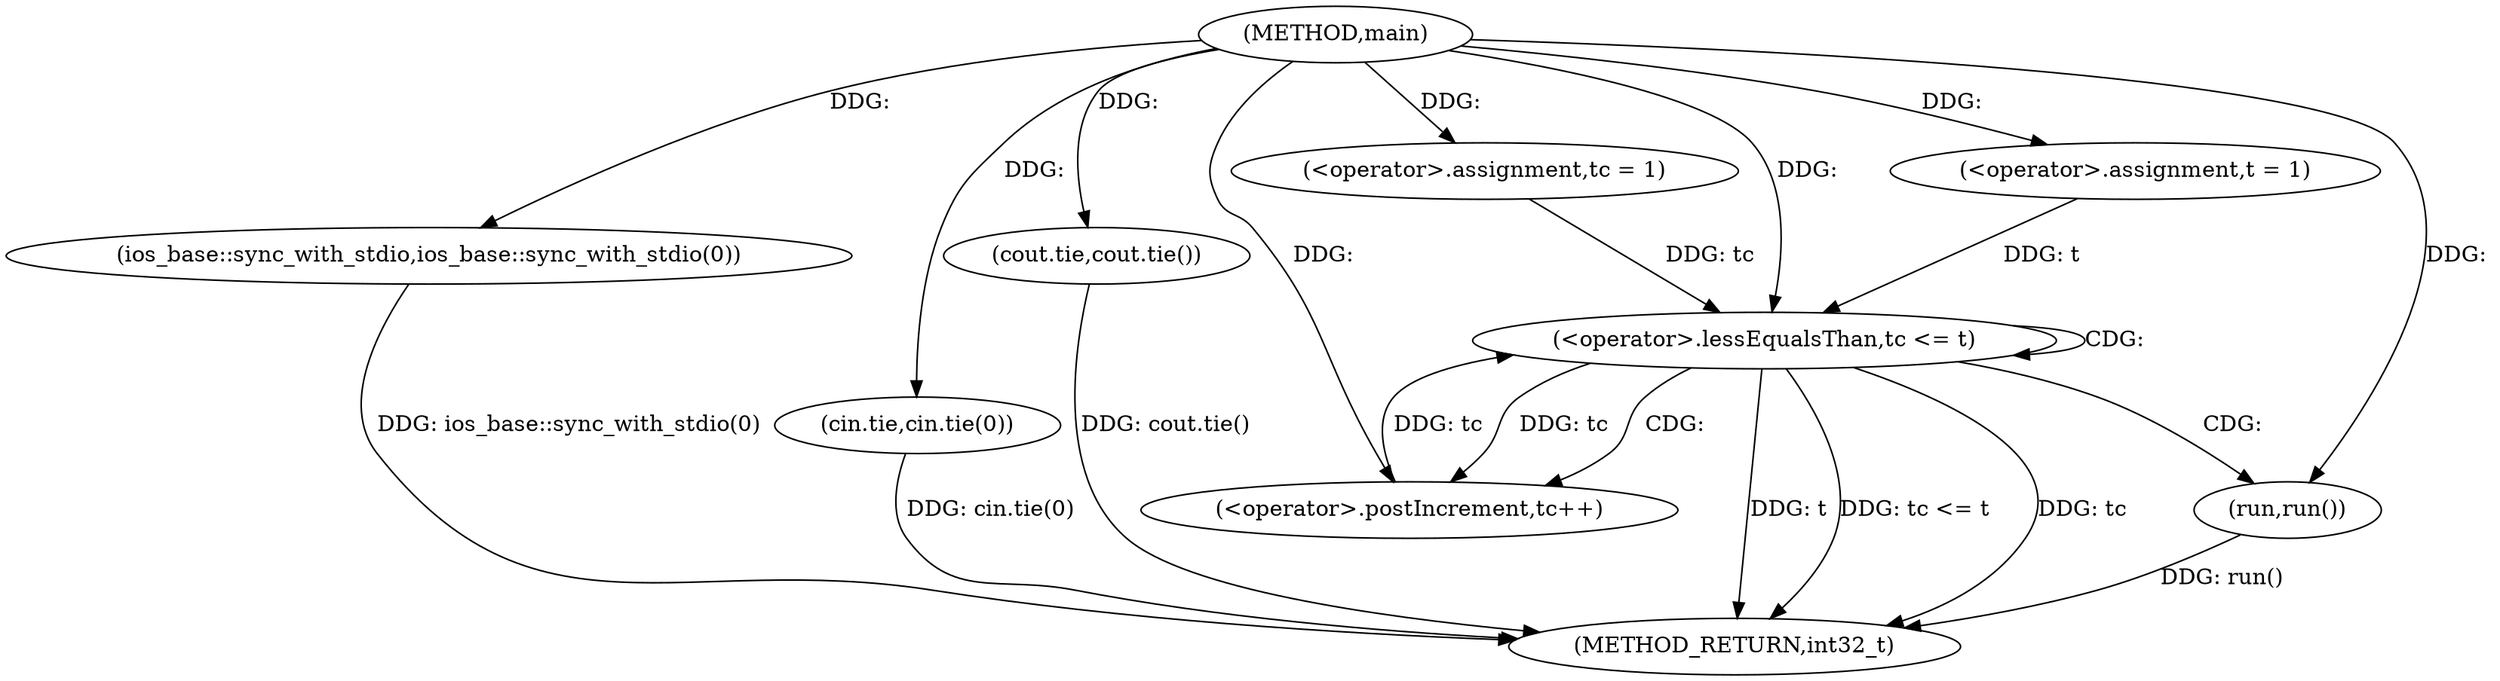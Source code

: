digraph "main" {  
"1000408" [label = "(METHOD,main)" ]
"1000432" [label = "(METHOD_RETURN,int32_t)" ]
"1000410" [label = "(ios_base::sync_with_stdio,ios_base::sync_with_stdio(0))" ]
"1000417" [label = "(<operator>.assignment,t = 1)" ]
"1000413" [label = "(cin.tie,cin.tie(0))" ]
"1000415" [label = "(cout.tie,cout.tie())" ]
"1000422" [label = "(<operator>.assignment,tc = 1)" ]
"1000425" [label = "(<operator>.lessEqualsThan,tc <= t)" ]
"1000428" [label = "(<operator>.postIncrement,tc++)" ]
"1000431" [label = "(run,run())" ]
  "1000410" -> "1000432"  [ label = "DDG: ios_base::sync_with_stdio(0)"] 
  "1000413" -> "1000432"  [ label = "DDG: cin.tie(0)"] 
  "1000415" -> "1000432"  [ label = "DDG: cout.tie()"] 
  "1000425" -> "1000432"  [ label = "DDG: tc"] 
  "1000425" -> "1000432"  [ label = "DDG: t"] 
  "1000425" -> "1000432"  [ label = "DDG: tc <= t"] 
  "1000431" -> "1000432"  [ label = "DDG: run()"] 
  "1000408" -> "1000417"  [ label = "DDG: "] 
  "1000408" -> "1000410"  [ label = "DDG: "] 
  "1000408" -> "1000415"  [ label = "DDG: "] 
  "1000408" -> "1000422"  [ label = "DDG: "] 
  "1000408" -> "1000413"  [ label = "DDG: "] 
  "1000422" -> "1000425"  [ label = "DDG: tc"] 
  "1000428" -> "1000425"  [ label = "DDG: tc"] 
  "1000408" -> "1000425"  [ label = "DDG: "] 
  "1000417" -> "1000425"  [ label = "DDG: t"] 
  "1000425" -> "1000428"  [ label = "DDG: tc"] 
  "1000408" -> "1000428"  [ label = "DDG: "] 
  "1000408" -> "1000431"  [ label = "DDG: "] 
  "1000425" -> "1000431"  [ label = "CDG: "] 
  "1000425" -> "1000428"  [ label = "CDG: "] 
  "1000425" -> "1000425"  [ label = "CDG: "] 
}
